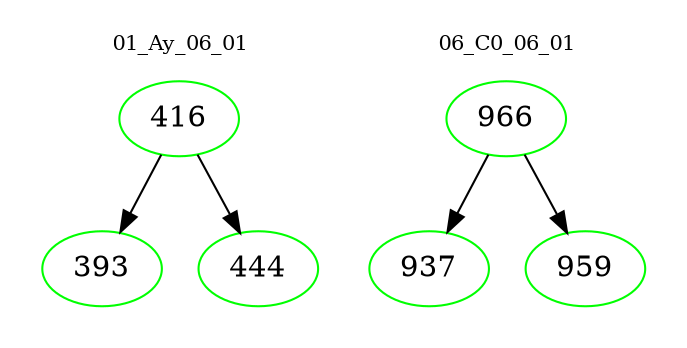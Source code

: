 digraph{
subgraph cluster_0 {
color = white
label = "01_Ay_06_01";
fontsize=10;
T0_416 [label="416", color="green"]
T0_416 -> T0_393 [color="black"]
T0_393 [label="393", color="green"]
T0_416 -> T0_444 [color="black"]
T0_444 [label="444", color="green"]
}
subgraph cluster_1 {
color = white
label = "06_C0_06_01";
fontsize=10;
T1_966 [label="966", color="green"]
T1_966 -> T1_937 [color="black"]
T1_937 [label="937", color="green"]
T1_966 -> T1_959 [color="black"]
T1_959 [label="959", color="green"]
}
}
